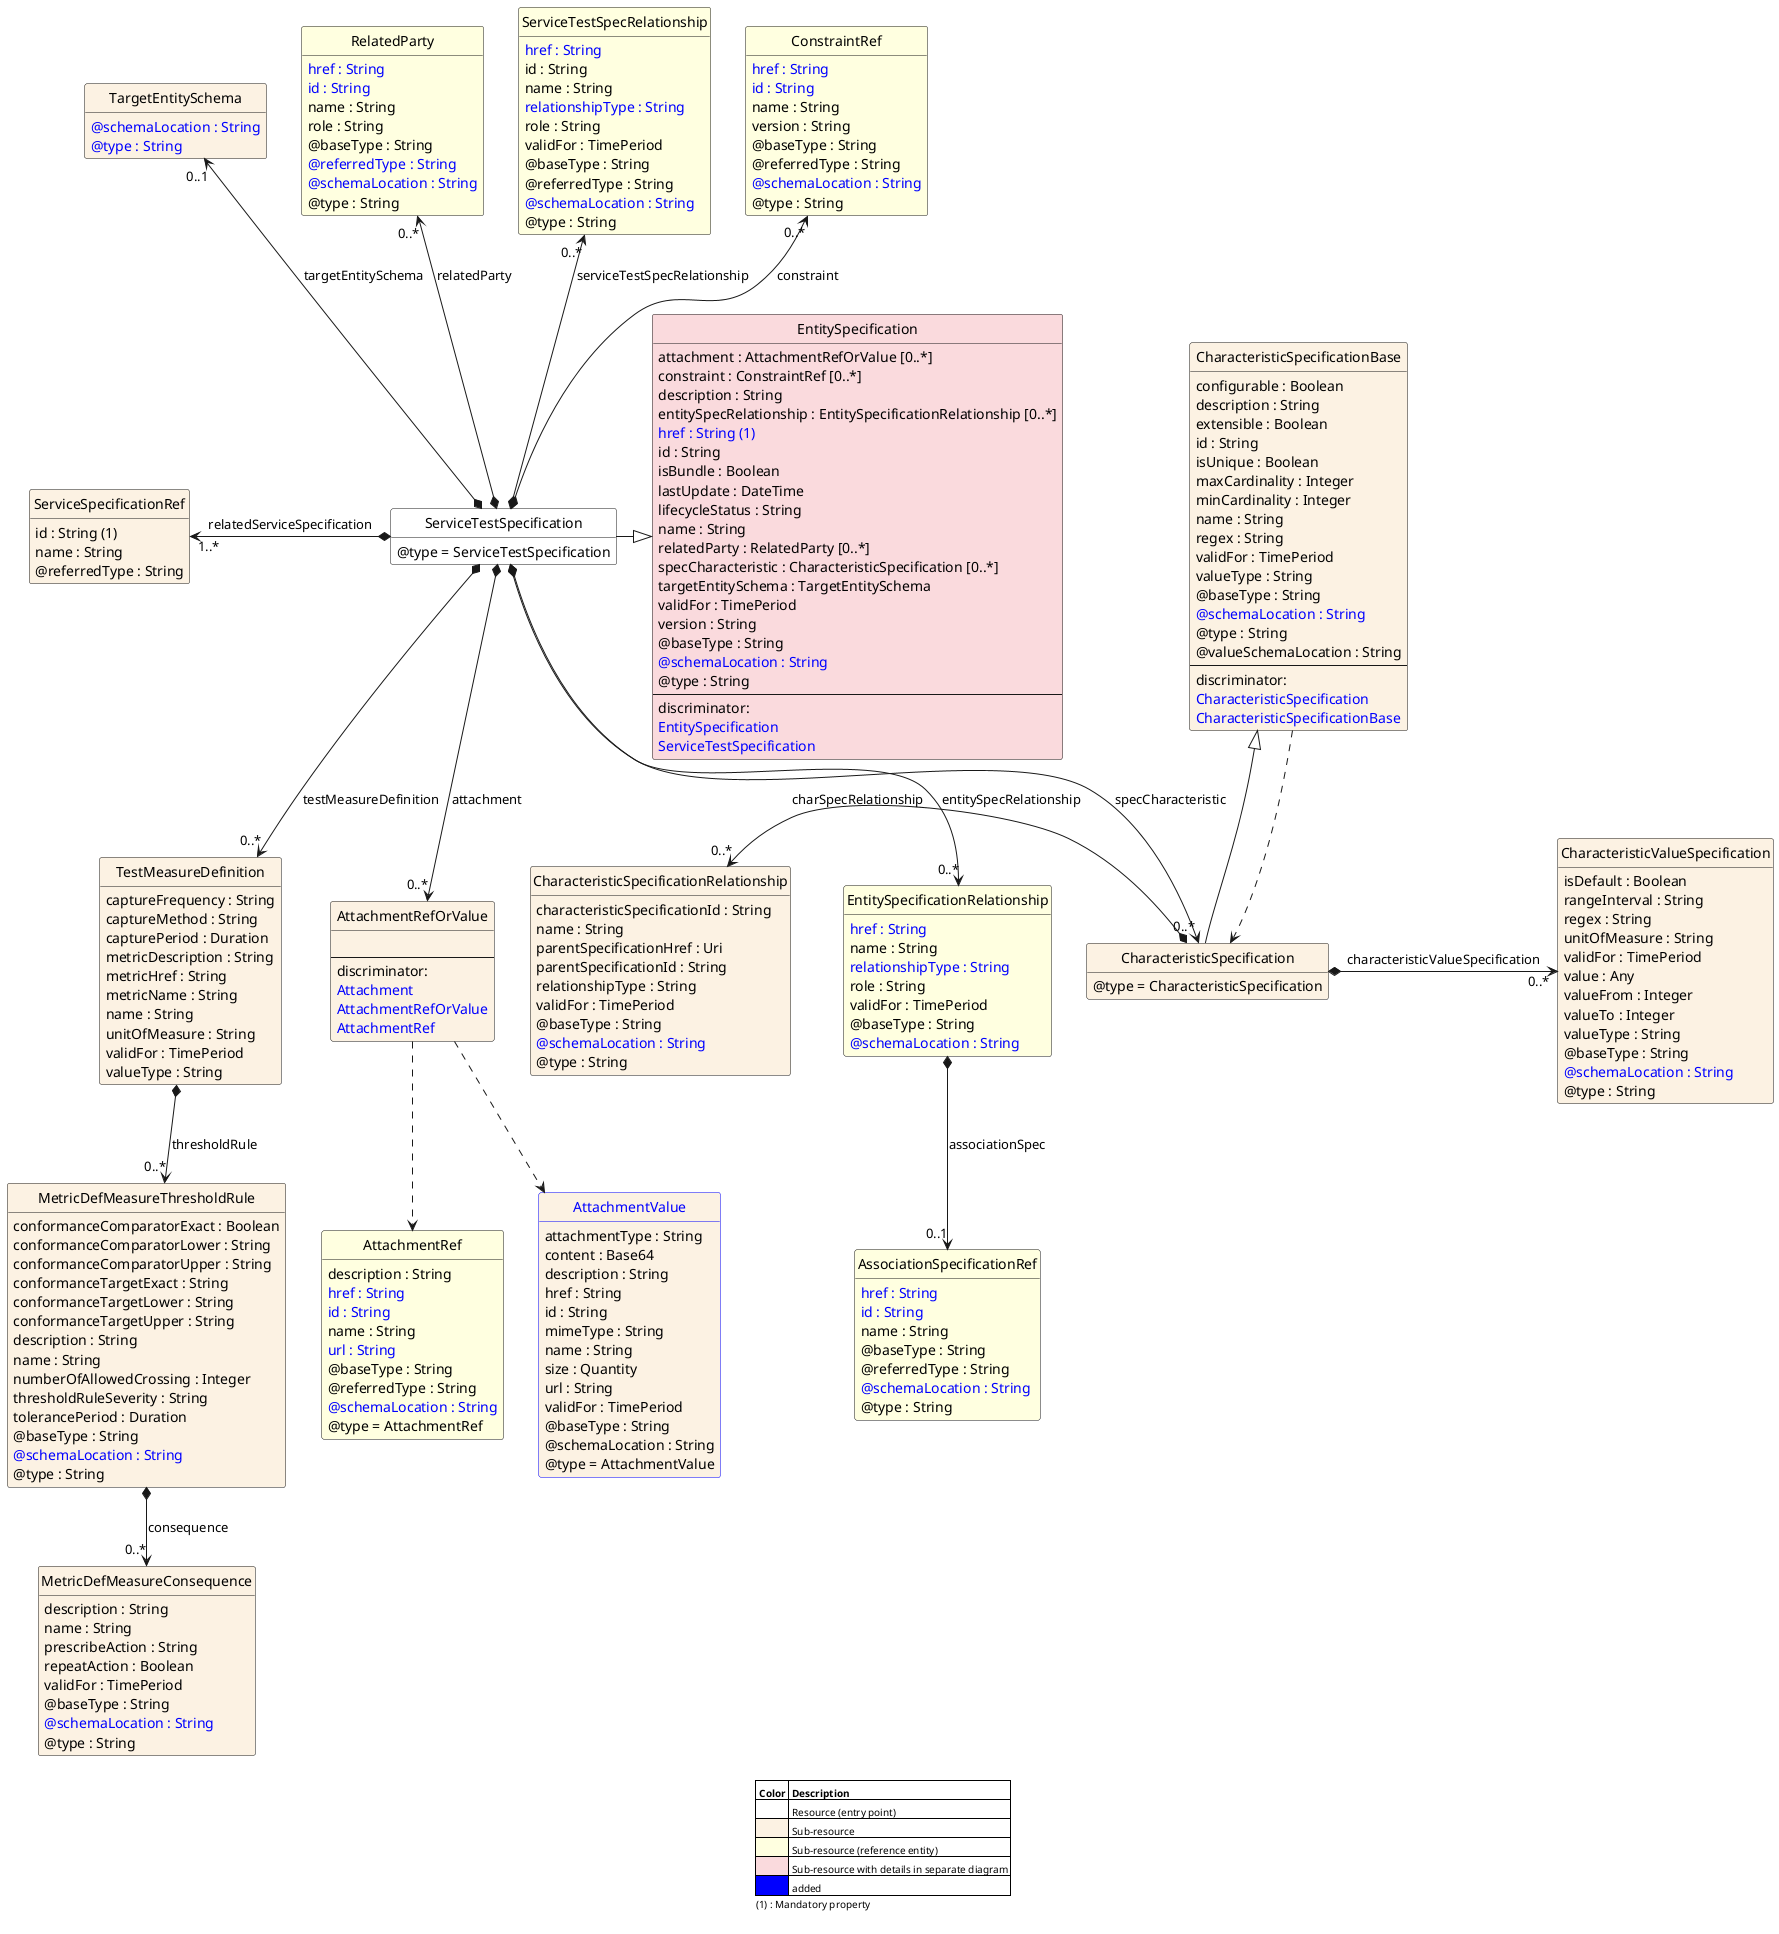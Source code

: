 @startuml
'
' Resource:  ServiceTestSpecification
' Source:    TMF653-Service_Test_Management-v5.0.0.oas.yaml
'
hide circle
hide methods
hide stereotype
show <<Enumeration>> stereotype
skinparam class {
   BorderColor<<Extension>> blue
   FontColor<<Extension>> blue
   backgroundColor<<Enumeration>> #E6F5F7
   backgroundColor<<Ref>> #FFFFE0
   backgroundColor<<Pivot>> #FFFFFFF
   backgroundColor<<Resource>> #FCF2E3
   backgroundColor<<SubResource>> #FFFFFFF
   backgroundColor<<SubResourceReference>> #FADADD
}

skinparam legend {
   borderRoundCorner 0
   borderColor red
   backgroundColor white
}

class ServiceTestSpecification  <<Pivot>> {
    @type = ServiceTestSpecification
}

class AttachmentValue <<Resource>> <<Extension>> {
    attachmentType : String
    content : Base64
    description : String
    href : String
    id : String
    mimeType : String
    name : String
    size : Quantity
    url : String
    validFor : TimePeriod
    @baseType : String
    @schemaLocation : String
    @type = AttachmentValue
}

class AssociationSpecificationRef  <<Ref>> {
    <color:blue>href : String
    <color:blue>id : String
    name : String
    @baseType : String
    @referredType : String
    <color:blue>@schemaLocation : String
    @type : String
}

class ServiceSpecificationRef <<Resource>> {
    {field}id : String (1)
    name : String
    @referredType : String
}

class TargetEntitySchema <<Resource>> {
    <color:blue>@schemaLocation : String
    <color:blue>@type : String
}

class CharacteristicSpecificationRelationship <<Resource>> {
    characteristicSpecificationId : String
    name : String
    parentSpecificationHref : Uri
    parentSpecificationId : String
    relationshipType : String
    validFor : TimePeriod
    @baseType : String
    <color:blue>@schemaLocation : String
    @type : String
}

class MetricDefMeasureConsequence <<Resource>> {
    description : String
    name : String
    prescribeAction : String
    repeatAction : Boolean
    validFor : TimePeriod
    @baseType : String
    <color:blue>@schemaLocation : String
    @type : String
}

class EntitySpecificationRelationship  <<Ref>> {
    <color:blue>href : String
    name : String
    <color:blue>relationshipType : String
    role : String
    validFor : TimePeriod
    @baseType : String
    <color:blue>@schemaLocation : String
}

class EntitySpecification  <<SubResourceReference>> {
    attachment : AttachmentRefOrValue [0..*] 
    constraint : ConstraintRef [0..*]
    description : String
    entitySpecRelationship : EntitySpecificationRelationship [0..*]
    <color:blue>{field}href : String (1)
    id : String
    isBundle : Boolean
    lastUpdate : DateTime
    lifecycleStatus : String
    name : String
    relatedParty : RelatedParty [0..*]
    specCharacteristic : CharacteristicSpecification [0..*]
    targetEntitySchema : TargetEntitySchema
    validFor : TimePeriod
    version : String
    @baseType : String
    <color:blue>@schemaLocation : String
    @type : String
    --
    discriminator:
    <color:blue>EntitySpecification
    <color:blue>ServiceTestSpecification
}

class TestMeasureDefinition <<Resource>> {
    captureFrequency : String
    captureMethod : String
    capturePeriod : Duration
    metricDescription : String
    metricHref : String
    metricName : String
    name : String
    unitOfMeasure : String
    validFor : TimePeriod
    valueType : String
}

class RelatedParty  <<Ref>> {
    <color:blue>href : String
    <color:blue>id : String
    name : String
    role : String
    @baseType : String
    <color:blue>@referredType : String
    <color:blue>@schemaLocation : String
    @type : String
}

class ServiceTestSpecRelationship  <<Ref>> {
    <color:blue>href : String
    id : String
    name : String
    <color:blue>relationshipType : String
    role : String
    validFor : TimePeriod
    @baseType : String
    @referredType : String
    <color:blue>@schemaLocation : String
    @type : String
}

class CharacteristicSpecification <<Resource>> {
    @type = CharacteristicSpecification
}

class AttachmentRefOrValue <<Resource>> {
    {field}//                                        //
    --
    discriminator:
    <color:blue>Attachment
    <color:blue>AttachmentRefOrValue
    <color:blue>AttachmentRef
}

class MetricDefMeasureThresholdRule <<Resource>> {
    conformanceComparatorExact : Boolean
    conformanceComparatorLower : String
    conformanceComparatorUpper : String
    conformanceTargetExact : String
    conformanceTargetLower : String
    conformanceTargetUpper : String
    description : String
    name : String
    numberOfAllowedCrossing : Integer
    thresholdRuleSeverity : String
    tolerancePeriod : Duration
    @baseType : String
    <color:blue>@schemaLocation : String
    @type : String
}

class CharacteristicSpecificationBase <<Resource>> {
    configurable : Boolean
    description : String
    extensible : Boolean
    id : String
    isUnique : Boolean
    maxCardinality : Integer
    minCardinality : Integer
    name : String
    regex : String
    validFor : TimePeriod
    valueType : String
    @baseType : String
    <color:blue>@schemaLocation : String
    @type : String
    @valueSchemaLocation : String
    --
    discriminator:
    <color:blue>CharacteristicSpecification
    <color:blue>CharacteristicSpecificationBase
}

class AttachmentRef  <<Ref>> {
    description : String
    <color:blue>href : String
    <color:blue>id : String
    name : String
    <color:blue>url : String
    @baseType : String
    @referredType : String
    <color:blue>@schemaLocation : String
    @type = AttachmentRef
}

class ConstraintRef  <<Ref>> {
    <color:blue>href : String
    <color:blue>id : String
    name : String
    version : String
    @baseType : String
    @referredType : String
    <color:blue>@schemaLocation : String
    @type : String
}

class CharacteristicValueSpecification <<Resource>> {
    isDefault : Boolean
    rangeInterval : String
    regex : String
    unitOfMeasure : String
    validFor : TimePeriod
    value : Any
    valueFrom : Integer
    valueTo : Integer
    valueType : String
    @baseType : String
    <color:blue>@schemaLocation : String
    @type : String
}

'sequence: 2
'processing edges for ServiceTestSpecification
ServiceTestSpecification *-->  "0..*" TestMeasureDefinition : testMeasureDefinition

ServiceTestSpecification *-->  "0..*" EntitySpecificationRelationship : entitySpecRelationship

ServiceTestSpecification *-->  "0..*" AttachmentRefOrValue : attachment

ServiceTestSpecification *-->  "0..*" CharacteristicSpecification : specCharacteristic

'sequence: 88
'processing edges for TestMeasureDefinition
TestMeasureDefinition *-->  "0..*" MetricDefMeasureThresholdRule : thresholdRule

'sequence: 110
'processing edges for CharacteristicSpecification
CharacteristicSpecificationBase <|-- CharacteristicSpecification

'sequence: 142
'processing edges for CharacteristicSpecificationBase
CharacteristicSpecificationBase ..> CharacteristicSpecification

ServiceTestSpecification *-left-> "1..*" ServiceSpecificationRef : relatedServiceSpecification

ServiceTestSpecification -right-|> EntitySpecification

TargetEntitySchema "0..1" <--* ServiceTestSpecification : targetEntitySchema

RelatedParty "0..*" <--* ServiceTestSpecification : relatedParty

ServiceTestSpecRelationship "0..*" <--* ServiceTestSpecification : serviceTestSpecRelationship

ConstraintRef "0..*" <--* ServiceTestSpecification : constraint

'sequence: 58
'processing edges for EntitySpecificationRelationship
'completed processing of edges for EntitySpecificationRelationship
'processing edges for EntitySpecificationRelationship
EntitySpecificationRelationship *-->  "0..1" AssociationSpecificationRef : associationSpec

'sequence: 126
'processing edges for MetricDefMeasureThresholdRule
'completed processing of edges for MetricDefMeasureThresholdRule
'processing edges for MetricDefMeasureThresholdRule
MetricDefMeasureThresholdRule *-->  "0..*" MetricDefMeasureConsequence : consequence

'sequence: 111
'processing edges for AttachmentRefOrValue
'completed processing of edges for AttachmentRefOrValue
'processing edges for AttachmentRefOrValue
AttachmentRefOrValue ..> AttachmentValue

AttachmentRefOrValue ..> AttachmentRef

CharacteristicSpecification *-left-> "0..*" CharacteristicSpecificationRelationship : charSpecRelationship

CharacteristicSpecification *-right-> "0..*" CharacteristicValueSpecification : characteristicValueSpecification




skinparam legendBackgroundColor #transparent
skinparam legendBorderColor #transparent

legend
   |= <size:10>Color |= <size:10>Description |
   | <#FFFFFFF> | <size:10>Resource (entry point) |
   | <#FCF2E3> | <size:10>Sub-resource |
   | <#FFFFE0> | <size:10>Sub-resource (reference entity) |
   | <#FADADD> | <size:10>Sub-resource with details in separate diagram |
   | <#blue> | <size:10>added |
 <size:10>(1) : Mandatory property
endlegend

@enduml
